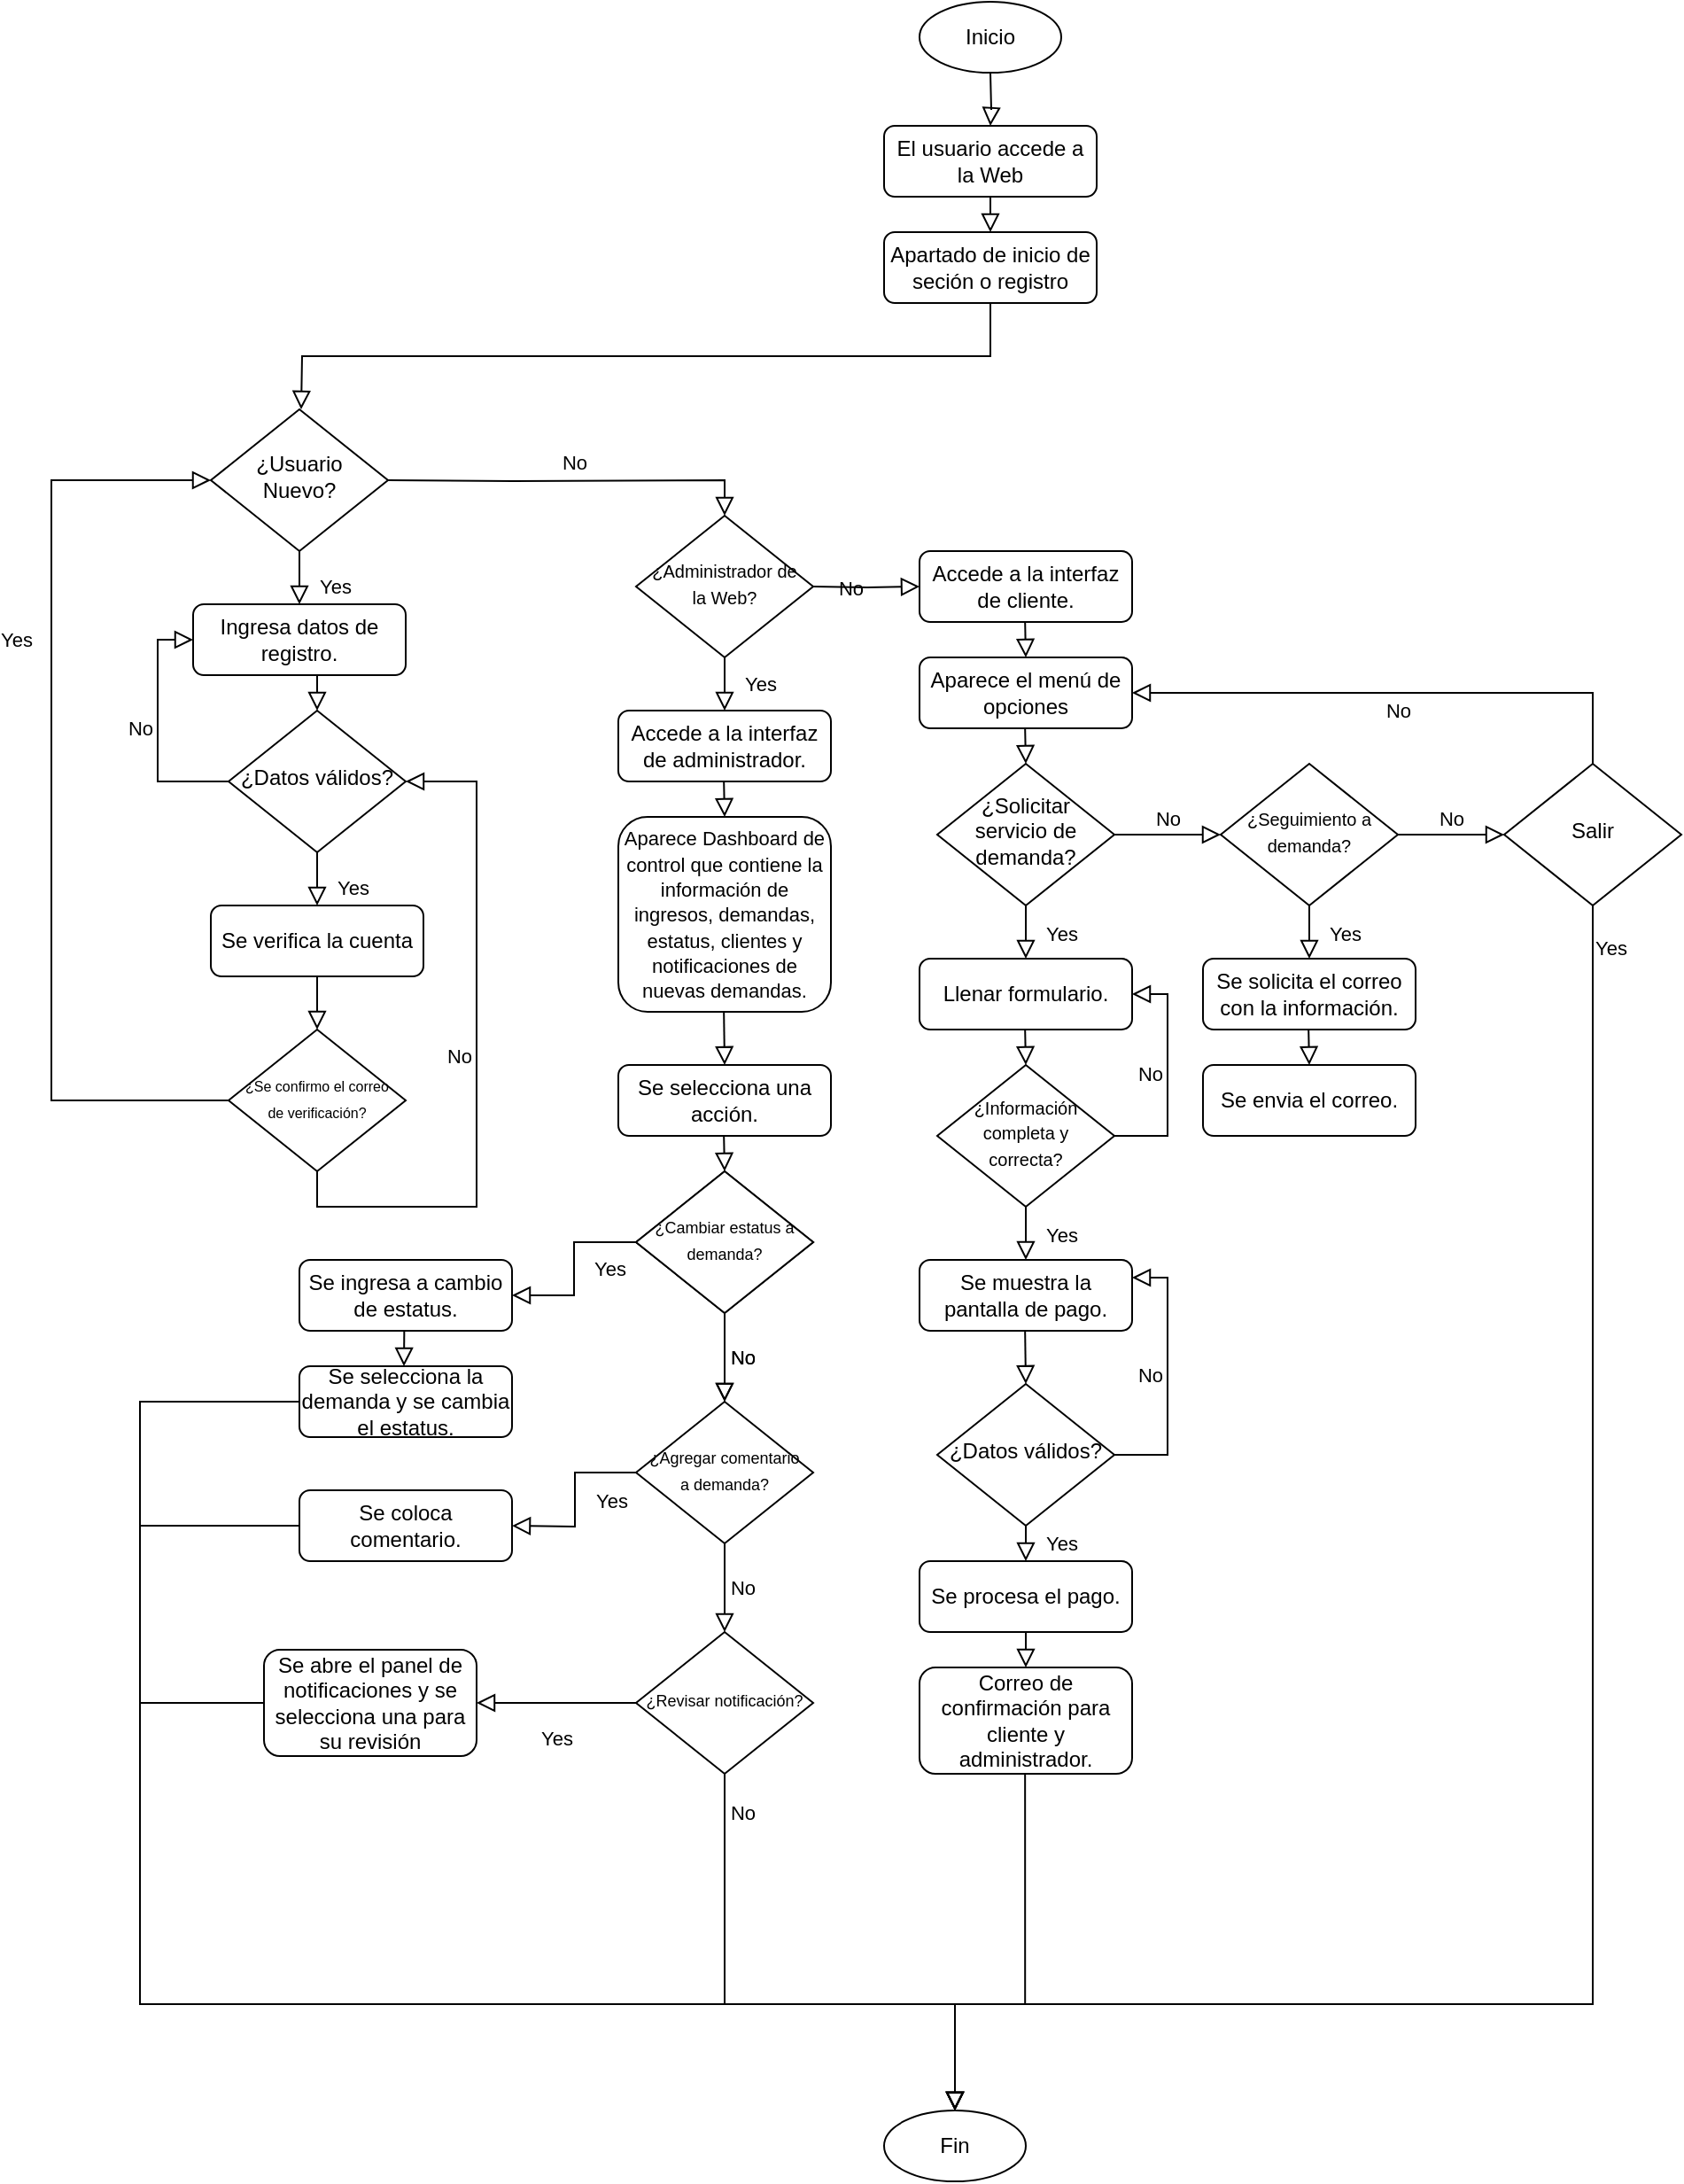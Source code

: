 <mxfile version="20.4.1" type="device"><diagram id="C5RBs43oDa-KdzZeNtuy" name="Page-1"><mxGraphModel dx="929" dy="396" grid="1" gridSize="10" guides="1" tooltips="1" connect="1" arrows="1" fold="1" page="1" pageScale="1" pageWidth="1600" pageHeight="900" math="0" shadow="0"><root><mxCell id="WIyWlLk6GJQsqaUBKTNV-0"/><mxCell id="WIyWlLk6GJQsqaUBKTNV-1" parent="WIyWlLk6GJQsqaUBKTNV-0"/><mxCell id="WIyWlLk6GJQsqaUBKTNV-7" value="El usuario accede a la Web" style="rounded=1;whiteSpace=wrap;html=1;fontSize=12;glass=0;strokeWidth=1;shadow=0;" parent="WIyWlLk6GJQsqaUBKTNV-1" vertex="1"><mxGeometry x="550" y="110" width="120" height="40" as="geometry"/></mxCell><mxCell id="3SxrYMAEGYVp0fRODD_P-0" value="Apartado de inicio de seción o registro" style="rounded=1;whiteSpace=wrap;html=1;fontSize=12;glass=0;strokeWidth=1;shadow=0;" parent="WIyWlLk6GJQsqaUBKTNV-1" vertex="1"><mxGeometry x="550" y="170" width="120" height="40" as="geometry"/></mxCell><mxCell id="3SxrYMAEGYVp0fRODD_P-1" value="¿Usuario Nuevo?" style="rhombus;whiteSpace=wrap;html=1;shadow=0;fontFamily=Helvetica;fontSize=12;align=center;strokeWidth=1;spacing=6;spacingTop=-4;" parent="WIyWlLk6GJQsqaUBKTNV-1" vertex="1"><mxGeometry x="170" y="270" width="100" height="80" as="geometry"/></mxCell><mxCell id="3SxrYMAEGYVp0fRODD_P-2" value="No" style="edgeStyle=orthogonalEdgeStyle;rounded=0;html=1;jettySize=auto;orthogonalLoop=1;fontSize=11;endArrow=block;endFill=0;endSize=8;strokeWidth=1;shadow=0;labelBackgroundColor=none;entryX=0.5;entryY=0;entryDx=0;entryDy=0;" parent="WIyWlLk6GJQsqaUBKTNV-1" target="3SxrYMAEGYVp0fRODD_P-12" edge="1"><mxGeometry y="10" relative="1" as="geometry"><mxPoint as="offset"/><mxPoint x="270" y="310" as="sourcePoint"/><mxPoint x="390" y="330" as="targetPoint"/></mxGeometry></mxCell><mxCell id="3SxrYMAEGYVp0fRODD_P-6" value="&lt;font style=&quot;font-size: 11px;&quot;&gt;Aparece Dashboard de control que contiene la información de ingresos, demandas, estatus, clientes y notificaciones de nuevas demandas.&lt;/font&gt;" style="rounded=1;whiteSpace=wrap;html=1;fontSize=12;glass=0;strokeWidth=1;shadow=0;" parent="WIyWlLk6GJQsqaUBKTNV-1" vertex="1"><mxGeometry x="400" y="500" width="120" height="110" as="geometry"/></mxCell><mxCell id="3SxrYMAEGYVp0fRODD_P-7" value="Se verifica la cuenta" style="rounded=1;whiteSpace=wrap;html=1;fontSize=12;glass=0;strokeWidth=1;shadow=0;" parent="WIyWlLk6GJQsqaUBKTNV-1" vertex="1"><mxGeometry x="170" y="550" width="120" height="40" as="geometry"/></mxCell><mxCell id="3SxrYMAEGYVp0fRODD_P-8" value="Accede a la interfaz de cliente." style="rounded=1;whiteSpace=wrap;html=1;fontSize=12;glass=0;strokeWidth=1;shadow=0;" parent="WIyWlLk6GJQsqaUBKTNV-1" vertex="1"><mxGeometry x="570" y="350" width="120" height="40" as="geometry"/></mxCell><mxCell id="3SxrYMAEGYVp0fRODD_P-9" value="Accede a la interfaz de administrador." style="rounded=1;whiteSpace=wrap;html=1;fontSize=12;glass=0;strokeWidth=1;shadow=0;" parent="WIyWlLk6GJQsqaUBKTNV-1" vertex="1"><mxGeometry x="400" y="440" width="120" height="40" as="geometry"/></mxCell><mxCell id="3SxrYMAEGYVp0fRODD_P-10" value="Ingresa datos de registro." style="rounded=1;whiteSpace=wrap;html=1;fontSize=12;glass=0;strokeWidth=1;shadow=0;" parent="WIyWlLk6GJQsqaUBKTNV-1" vertex="1"><mxGeometry x="160" y="380" width="120" height="40" as="geometry"/></mxCell><mxCell id="3SxrYMAEGYVp0fRODD_P-12" value="&lt;font style=&quot;font-size: 10px;&quot;&gt;¿Administrador de la Web?&lt;/font&gt;" style="rhombus;whiteSpace=wrap;html=1;shadow=0;fontFamily=Helvetica;fontSize=12;align=center;strokeWidth=1;spacing=6;spacingTop=-4;" parent="WIyWlLk6GJQsqaUBKTNV-1" vertex="1"><mxGeometry x="410" y="330" width="100" height="80" as="geometry"/></mxCell><mxCell id="3SxrYMAEGYVp0fRODD_P-13" value="No" style="edgeStyle=orthogonalEdgeStyle;rounded=0;html=1;jettySize=auto;orthogonalLoop=1;fontSize=11;endArrow=block;endFill=0;endSize=8;strokeWidth=1;shadow=0;labelBackgroundColor=none;entryX=0;entryY=0.5;entryDx=0;entryDy=0;" parent="WIyWlLk6GJQsqaUBKTNV-1" target="3SxrYMAEGYVp0fRODD_P-8" edge="1"><mxGeometry y="10" relative="1" as="geometry"><mxPoint as="offset"/><mxPoint x="510" y="370" as="sourcePoint"/><mxPoint x="630" y="390" as="targetPoint"/></mxGeometry></mxCell><mxCell id="3SxrYMAEGYVp0fRODD_P-14" value="Yes" style="rounded=0;html=1;jettySize=auto;orthogonalLoop=1;fontSize=11;endArrow=block;endFill=0;endSize=8;strokeWidth=1;shadow=0;labelBackgroundColor=none;edgeStyle=orthogonalEdgeStyle;entryX=0.5;entryY=0;entryDx=0;entryDy=0;" parent="WIyWlLk6GJQsqaUBKTNV-1" target="3SxrYMAEGYVp0fRODD_P-9" edge="1"><mxGeometry y="20" relative="1" as="geometry"><mxPoint as="offset"/><mxPoint x="460" y="410" as="sourcePoint"/><mxPoint x="460" y="510" as="targetPoint"/><Array as="points"/></mxGeometry></mxCell><mxCell id="3SxrYMAEGYVp0fRODD_P-15" value="" style="rounded=0;html=1;jettySize=auto;orthogonalLoop=1;fontSize=11;endArrow=block;endFill=0;endSize=8;strokeWidth=1;shadow=0;labelBackgroundColor=none;edgeStyle=orthogonalEdgeStyle;entryX=0.5;entryY=0;entryDx=0;entryDy=0;exitX=0.5;exitY=1;exitDx=0;exitDy=0;" parent="WIyWlLk6GJQsqaUBKTNV-1" source="WIyWlLk6GJQsqaUBKTNV-7" target="3SxrYMAEGYVp0fRODD_P-0" edge="1"><mxGeometry relative="1" as="geometry"><mxPoint x="620" y="80" as="sourcePoint"/><mxPoint x="620" y="120" as="targetPoint"/></mxGeometry></mxCell><mxCell id="3SxrYMAEGYVp0fRODD_P-16" value="" style="rounded=0;html=1;jettySize=auto;orthogonalLoop=1;fontSize=11;endArrow=block;endFill=0;endSize=8;strokeWidth=1;shadow=0;labelBackgroundColor=none;edgeStyle=orthogonalEdgeStyle;exitX=0.5;exitY=1;exitDx=0;exitDy=0;" parent="WIyWlLk6GJQsqaUBKTNV-1" target="WIyWlLk6GJQsqaUBKTNV-7" edge="1"><mxGeometry relative="1" as="geometry"><mxPoint x="610" y="80" as="sourcePoint"/><mxPoint x="880" y="90" as="targetPoint"/></mxGeometry></mxCell><mxCell id="3SxrYMAEGYVp0fRODD_P-17" value="" style="rounded=0;html=1;jettySize=auto;orthogonalLoop=1;fontSize=11;endArrow=block;endFill=0;endSize=8;strokeWidth=1;shadow=0;labelBackgroundColor=none;edgeStyle=orthogonalEdgeStyle;exitX=0.5;exitY=1;exitDx=0;exitDy=0;entryX=0.5;entryY=0;entryDx=0;entryDy=0;" parent="WIyWlLk6GJQsqaUBKTNV-1" source="3SxrYMAEGYVp0fRODD_P-7" target="3SxrYMAEGYVp0fRODD_P-28" edge="1"><mxGeometry relative="1" as="geometry"><mxPoint x="350" y="590" as="sourcePoint"/><mxPoint x="350" y="630" as="targetPoint"/></mxGeometry></mxCell><mxCell id="3SxrYMAEGYVp0fRODD_P-18" value="" style="rounded=0;html=1;jettySize=auto;orthogonalLoop=1;fontSize=11;endArrow=block;endFill=0;endSize=8;strokeWidth=1;shadow=0;labelBackgroundColor=none;edgeStyle=orthogonalEdgeStyle;exitX=0.5;exitY=1;exitDx=0;exitDy=0;" parent="WIyWlLk6GJQsqaUBKTNV-1" edge="1" source="3SxrYMAEGYVp0fRODD_P-0"><mxGeometry relative="1" as="geometry"><mxPoint x="221" y="250" as="sourcePoint"/><mxPoint x="221" y="270" as="targetPoint"/></mxGeometry></mxCell><object label="Yes" id="3SxrYMAEGYVp0fRODD_P-19"><mxCell style="rounded=0;html=1;jettySize=auto;orthogonalLoop=1;fontSize=11;endArrow=block;endFill=0;endSize=8;strokeWidth=1;shadow=0;labelBackgroundColor=none;edgeStyle=orthogonalEdgeStyle;exitX=0.5;exitY=1;exitDx=0;exitDy=0;entryX=0.5;entryY=0;entryDx=0;entryDy=0;" parent="WIyWlLk6GJQsqaUBKTNV-1" source="3SxrYMAEGYVp0fRODD_P-1" target="3SxrYMAEGYVp0fRODD_P-10" edge="1"><mxGeometry x="0.333" y="20" relative="1" as="geometry"><mxPoint as="offset"/><mxPoint x="380" y="420" as="sourcePoint"/><mxPoint x="220" y="470" as="targetPoint"/><Array as="points"/></mxGeometry></mxCell></object><mxCell id="3SxrYMAEGYVp0fRODD_P-21" value="¿Datos válidos?" style="rhombus;whiteSpace=wrap;html=1;shadow=0;fontFamily=Helvetica;fontSize=12;align=center;strokeWidth=1;spacing=6;spacingTop=-4;" parent="WIyWlLk6GJQsqaUBKTNV-1" vertex="1"><mxGeometry x="180" y="440" width="100" height="80" as="geometry"/></mxCell><mxCell id="3SxrYMAEGYVp0fRODD_P-22" value="No" style="edgeStyle=orthogonalEdgeStyle;rounded=0;html=1;jettySize=auto;orthogonalLoop=1;fontSize=11;endArrow=block;endFill=0;endSize=8;strokeWidth=1;shadow=0;labelBackgroundColor=none;entryX=0;entryY=0.5;entryDx=0;entryDy=0;exitX=0;exitY=0.5;exitDx=0;exitDy=0;" parent="WIyWlLk6GJQsqaUBKTNV-1" source="3SxrYMAEGYVp0fRODD_P-21" target="3SxrYMAEGYVp0fRODD_P-10" edge="1"><mxGeometry y="10" relative="1" as="geometry"><mxPoint as="offset"/><mxPoint x="280" y="480" as="sourcePoint"/><mxPoint x="380" y="500" as="targetPoint"/></mxGeometry></mxCell><object label="Yes" id="3SxrYMAEGYVp0fRODD_P-23"><mxCell style="rounded=0;html=1;jettySize=auto;orthogonalLoop=1;fontSize=11;endArrow=block;endFill=0;endSize=8;strokeWidth=1;shadow=0;labelBackgroundColor=none;edgeStyle=orthogonalEdgeStyle;exitX=0.5;exitY=1;exitDx=0;exitDy=0;entryX=0.5;entryY=0;entryDx=0;entryDy=0;" parent="WIyWlLk6GJQsqaUBKTNV-1" source="3SxrYMAEGYVp0fRODD_P-21" edge="1"><mxGeometry x="0.333" y="20" relative="1" as="geometry"><mxPoint as="offset"/><mxPoint x="390" y="590" as="sourcePoint"/><mxPoint x="230" y="550" as="targetPoint"/><Array as="points"/></mxGeometry></mxCell></object><mxCell id="3SxrYMAEGYVp0fRODD_P-28" value="&lt;font style=&quot;font-size: 8px;&quot;&gt;¿Se confirmo el correo de verificación?&lt;/font&gt;" style="rhombus;whiteSpace=wrap;html=1;shadow=0;fontFamily=Helvetica;fontSize=12;align=center;strokeWidth=1;spacing=6;spacingTop=-4;" parent="WIyWlLk6GJQsqaUBKTNV-1" vertex="1"><mxGeometry x="180" y="620" width="100" height="80" as="geometry"/></mxCell><mxCell id="3SxrYMAEGYVp0fRODD_P-29" value="No" style="edgeStyle=orthogonalEdgeStyle;rounded=0;html=1;jettySize=auto;orthogonalLoop=1;fontSize=11;endArrow=block;endFill=0;endSize=8;strokeWidth=1;shadow=0;labelBackgroundColor=none;exitX=0.5;exitY=1;exitDx=0;exitDy=0;entryX=1;entryY=0.5;entryDx=0;entryDy=0;" parent="WIyWlLk6GJQsqaUBKTNV-1" source="3SxrYMAEGYVp0fRODD_P-28" target="3SxrYMAEGYVp0fRODD_P-21" edge="1"><mxGeometry y="10" relative="1" as="geometry"><mxPoint as="offset"/><mxPoint x="300" y="780" as="sourcePoint"/><mxPoint x="350" y="570" as="targetPoint"/><Array as="points"><mxPoint x="230" y="720"/><mxPoint x="320" y="720"/><mxPoint x="320" y="480"/></Array></mxGeometry></mxCell><object label="Yes" id="3SxrYMAEGYVp0fRODD_P-30"><mxCell style="rounded=0;html=1;jettySize=auto;orthogonalLoop=1;fontSize=11;endArrow=block;endFill=0;endSize=8;strokeWidth=1;shadow=0;labelBackgroundColor=none;edgeStyle=orthogonalEdgeStyle;entryX=0;entryY=0.5;entryDx=0;entryDy=0;exitX=0;exitY=0.5;exitDx=0;exitDy=0;" parent="WIyWlLk6GJQsqaUBKTNV-1" source="3SxrYMAEGYVp0fRODD_P-28" target="3SxrYMAEGYVp0fRODD_P-1" edge="1"><mxGeometry x="0.333" y="20" relative="1" as="geometry"><mxPoint as="offset"/><mxPoint x="170" y="710" as="sourcePoint"/><mxPoint x="230" y="730" as="targetPoint"/><Array as="points"><mxPoint x="80" y="660"/><mxPoint x="80" y="310"/></Array></mxGeometry></mxCell></object><mxCell id="3SxrYMAEGYVp0fRODD_P-31" value="" style="rounded=0;html=1;jettySize=auto;orthogonalLoop=1;fontSize=11;endArrow=block;endFill=0;endSize=8;strokeWidth=1;shadow=0;labelBackgroundColor=none;edgeStyle=orthogonalEdgeStyle;entryX=0.5;entryY=0;entryDx=0;entryDy=0;" parent="WIyWlLk6GJQsqaUBKTNV-1" target="3SxrYMAEGYVp0fRODD_P-74" edge="1"><mxGeometry relative="1" as="geometry"><mxPoint x="629.58" y="620" as="sourcePoint"/><mxPoint x="629.58" y="660" as="targetPoint"/></mxGeometry></mxCell><mxCell id="3SxrYMAEGYVp0fRODD_P-32" value="" style="rounded=0;html=1;jettySize=auto;orthogonalLoop=1;fontSize=11;endArrow=block;endFill=0;endSize=8;strokeWidth=1;shadow=0;labelBackgroundColor=none;edgeStyle=orthogonalEdgeStyle;" parent="WIyWlLk6GJQsqaUBKTNV-1" edge="1"><mxGeometry relative="1" as="geometry"><mxPoint x="789.58" y="620" as="sourcePoint"/><mxPoint x="790" y="640" as="targetPoint"/></mxGeometry></mxCell><mxCell id="3SxrYMAEGYVp0fRODD_P-35" value="" style="rounded=0;html=1;jettySize=auto;orthogonalLoop=1;fontSize=11;endArrow=block;endFill=0;endSize=8;strokeWidth=1;shadow=0;labelBackgroundColor=none;edgeStyle=orthogonalEdgeStyle;" parent="WIyWlLk6GJQsqaUBKTNV-1" edge="1"><mxGeometry relative="1" as="geometry"><mxPoint x="629.58" y="450" as="sourcePoint"/><mxPoint x="630" y="470" as="targetPoint"/></mxGeometry></mxCell><mxCell id="3SxrYMAEGYVp0fRODD_P-36" value="" style="rounded=0;html=1;jettySize=auto;orthogonalLoop=1;fontSize=11;endArrow=block;endFill=0;endSize=8;strokeWidth=1;shadow=0;labelBackgroundColor=none;edgeStyle=orthogonalEdgeStyle;entryX=0.5;entryY=0;entryDx=0;entryDy=0;" parent="WIyWlLk6GJQsqaUBKTNV-1" target="3SxrYMAEGYVp0fRODD_P-51" edge="1"><mxGeometry relative="1" as="geometry"><mxPoint x="629.58" y="390" as="sourcePoint"/><mxPoint x="629.58" y="430" as="targetPoint"/></mxGeometry></mxCell><mxCell id="3SxrYMAEGYVp0fRODD_P-37" value="" style="rounded=0;html=1;jettySize=auto;orthogonalLoop=1;fontSize=11;endArrow=block;endFill=0;endSize=8;strokeWidth=1;shadow=0;labelBackgroundColor=none;edgeStyle=orthogonalEdgeStyle;" parent="WIyWlLk6GJQsqaUBKTNV-1" edge="1"><mxGeometry relative="1" as="geometry"><mxPoint x="459.58" y="480" as="sourcePoint"/><mxPoint x="460" y="500" as="targetPoint"/></mxGeometry></mxCell><mxCell id="3SxrYMAEGYVp0fRODD_P-43" value="Se selecciona una acción." style="rounded=1;whiteSpace=wrap;html=1;fontSize=12;glass=0;strokeWidth=1;shadow=0;" parent="WIyWlLk6GJQsqaUBKTNV-1" vertex="1"><mxGeometry x="400" y="640" width="120" height="40" as="geometry"/></mxCell><mxCell id="3SxrYMAEGYVp0fRODD_P-45" value="Se envia el correo." style="rounded=1;whiteSpace=wrap;html=1;fontSize=12;glass=0;strokeWidth=1;shadow=0;" parent="WIyWlLk6GJQsqaUBKTNV-1" vertex="1"><mxGeometry x="730" y="640" width="120" height="40" as="geometry"/></mxCell><mxCell id="3SxrYMAEGYVp0fRODD_P-46" value="Se solicita el correo con la información." style="rounded=1;whiteSpace=wrap;html=1;fontSize=12;glass=0;strokeWidth=1;shadow=0;" parent="WIyWlLk6GJQsqaUBKTNV-1" vertex="1"><mxGeometry x="730" y="580" width="120" height="40" as="geometry"/></mxCell><mxCell id="3SxrYMAEGYVp0fRODD_P-47" value="Correo de confirmación para cliente y administrador." style="rounded=1;whiteSpace=wrap;html=1;fontSize=12;glass=0;strokeWidth=1;shadow=0;" parent="WIyWlLk6GJQsqaUBKTNV-1" vertex="1"><mxGeometry x="570" y="980" width="120" height="60" as="geometry"/></mxCell><mxCell id="3SxrYMAEGYVp0fRODD_P-48" value="Se procesa el pago." style="rounded=1;whiteSpace=wrap;html=1;fontSize=12;glass=0;strokeWidth=1;shadow=0;" parent="WIyWlLk6GJQsqaUBKTNV-1" vertex="1"><mxGeometry x="570" y="920" width="120" height="40" as="geometry"/></mxCell><mxCell id="3SxrYMAEGYVp0fRODD_P-49" value="Se muestra la pantalla de pago." style="rounded=1;whiteSpace=wrap;html=1;fontSize=12;glass=0;strokeWidth=1;shadow=0;" parent="WIyWlLk6GJQsqaUBKTNV-1" vertex="1"><mxGeometry x="570" y="750" width="120" height="40" as="geometry"/></mxCell><mxCell id="3SxrYMAEGYVp0fRODD_P-50" value="Llenar formulario." style="rounded=1;whiteSpace=wrap;html=1;fontSize=12;glass=0;strokeWidth=1;shadow=0;" parent="WIyWlLk6GJQsqaUBKTNV-1" vertex="1"><mxGeometry x="570" y="580" width="120" height="40" as="geometry"/></mxCell><mxCell id="3SxrYMAEGYVp0fRODD_P-51" value="Aparece el menú de opciones" style="rounded=1;whiteSpace=wrap;html=1;fontSize=12;glass=0;strokeWidth=1;shadow=0;" parent="WIyWlLk6GJQsqaUBKTNV-1" vertex="1"><mxGeometry x="570" y="410" width="120" height="40" as="geometry"/></mxCell><mxCell id="3SxrYMAEGYVp0fRODD_P-53" value="Yes" style="rounded=0;html=1;jettySize=auto;orthogonalLoop=1;fontSize=11;endArrow=block;endFill=0;endSize=8;strokeWidth=1;shadow=0;labelBackgroundColor=none;edgeStyle=orthogonalEdgeStyle;" parent="WIyWlLk6GJQsqaUBKTNV-1" source="3SxrYMAEGYVp0fRODD_P-55" edge="1"><mxGeometry y="20" relative="1" as="geometry"><mxPoint as="offset"/><mxPoint x="630" y="580" as="targetPoint"/></mxGeometry></mxCell><mxCell id="3SxrYMAEGYVp0fRODD_P-54" value="No" style="edgeStyle=orthogonalEdgeStyle;rounded=0;html=1;jettySize=auto;orthogonalLoop=1;fontSize=11;endArrow=block;endFill=0;endSize=8;strokeWidth=1;shadow=0;labelBackgroundColor=none;" parent="WIyWlLk6GJQsqaUBKTNV-1" source="3SxrYMAEGYVp0fRODD_P-55" edge="1"><mxGeometry y="10" relative="1" as="geometry"><mxPoint as="offset"/><mxPoint x="740" y="510" as="targetPoint"/></mxGeometry></mxCell><mxCell id="3SxrYMAEGYVp0fRODD_P-55" value="¿Solicitar servicio de demanda?" style="rhombus;whiteSpace=wrap;html=1;shadow=0;fontFamily=Helvetica;fontSize=12;align=center;strokeWidth=1;spacing=6;spacingTop=-4;" parent="WIyWlLk6GJQsqaUBKTNV-1" vertex="1"><mxGeometry x="580" y="470" width="100" height="80" as="geometry"/></mxCell><mxCell id="3SxrYMAEGYVp0fRODD_P-64" value="Yes" style="rounded=0;html=1;jettySize=auto;orthogonalLoop=1;fontSize=11;endArrow=block;endFill=0;endSize=8;strokeWidth=1;shadow=0;labelBackgroundColor=none;edgeStyle=orthogonalEdgeStyle;" parent="WIyWlLk6GJQsqaUBKTNV-1" source="3SxrYMAEGYVp0fRODD_P-66" edge="1"><mxGeometry y="20" relative="1" as="geometry"><mxPoint as="offset"/><mxPoint x="790" y="580" as="targetPoint"/></mxGeometry></mxCell><mxCell id="3SxrYMAEGYVp0fRODD_P-65" value="No" style="edgeStyle=orthogonalEdgeStyle;rounded=0;html=1;jettySize=auto;orthogonalLoop=1;fontSize=11;endArrow=block;endFill=0;endSize=8;strokeWidth=1;shadow=0;labelBackgroundColor=none;" parent="WIyWlLk6GJQsqaUBKTNV-1" source="3SxrYMAEGYVp0fRODD_P-66" edge="1"><mxGeometry y="10" relative="1" as="geometry"><mxPoint as="offset"/><mxPoint x="900" y="510" as="targetPoint"/></mxGeometry></mxCell><mxCell id="3SxrYMAEGYVp0fRODD_P-66" value="&lt;font style=&quot;font-size: 10px;&quot;&gt;¿Seguimiento a demanda?&lt;/font&gt;" style="rhombus;whiteSpace=wrap;html=1;shadow=0;fontFamily=Helvetica;fontSize=12;align=center;strokeWidth=1;spacing=6;spacingTop=-4;" parent="WIyWlLk6GJQsqaUBKTNV-1" vertex="1"><mxGeometry x="740" y="470" width="100" height="80" as="geometry"/></mxCell><mxCell id="3SxrYMAEGYVp0fRODD_P-67" value="Yes" style="rounded=0;html=1;jettySize=auto;orthogonalLoop=1;fontSize=11;endArrow=block;endFill=0;endSize=8;strokeWidth=1;shadow=0;labelBackgroundColor=none;edgeStyle=orthogonalEdgeStyle;entryX=0.5;entryY=0;entryDx=0;entryDy=0;" parent="WIyWlLk6GJQsqaUBKTNV-1" source="3SxrYMAEGYVp0fRODD_P-69" edge="1" target="ni-9E2qe9ho8VP03Li-d-3"><mxGeometry x="-0.952" y="10" relative="1" as="geometry"><mxPoint y="-1" as="offset"/><mxPoint x="630" y="1470" as="targetPoint"/><Array as="points"><mxPoint x="950" y="1170"/><mxPoint x="590" y="1170"/></Array></mxGeometry></mxCell><mxCell id="3SxrYMAEGYVp0fRODD_P-68" value="No" style="edgeStyle=orthogonalEdgeStyle;rounded=0;html=1;jettySize=auto;orthogonalLoop=1;fontSize=11;endArrow=block;endFill=0;endSize=8;strokeWidth=1;shadow=0;labelBackgroundColor=none;exitX=0.5;exitY=0;exitDx=0;exitDy=0;entryX=1;entryY=0.5;entryDx=0;entryDy=0;" parent="WIyWlLk6GJQsqaUBKTNV-1" source="3SxrYMAEGYVp0fRODD_P-69" target="3SxrYMAEGYVp0fRODD_P-51" edge="1"><mxGeometry y="10" relative="1" as="geometry"><mxPoint as="offset"/><mxPoint x="950" y="420" as="targetPoint"/></mxGeometry></mxCell><mxCell id="3SxrYMAEGYVp0fRODD_P-69" value="Salir" style="rhombus;whiteSpace=wrap;html=1;shadow=0;fontFamily=Helvetica;fontSize=12;align=center;strokeWidth=1;spacing=6;spacingTop=-4;" parent="WIyWlLk6GJQsqaUBKTNV-1" vertex="1"><mxGeometry x="900" y="470" width="100" height="80" as="geometry"/></mxCell><mxCell id="3SxrYMAEGYVp0fRODD_P-72" value="Yes" style="rounded=0;html=1;jettySize=auto;orthogonalLoop=1;fontSize=11;endArrow=block;endFill=0;endSize=8;strokeWidth=1;shadow=0;labelBackgroundColor=none;edgeStyle=orthogonalEdgeStyle;" parent="WIyWlLk6GJQsqaUBKTNV-1" source="3SxrYMAEGYVp0fRODD_P-74" edge="1"><mxGeometry y="20" relative="1" as="geometry"><mxPoint as="offset"/><mxPoint x="630" y="750" as="targetPoint"/></mxGeometry></mxCell><mxCell id="3SxrYMAEGYVp0fRODD_P-73" value="No" style="edgeStyle=orthogonalEdgeStyle;rounded=0;html=1;jettySize=auto;orthogonalLoop=1;fontSize=11;endArrow=block;endFill=0;endSize=8;strokeWidth=1;shadow=0;labelBackgroundColor=none;entryX=1;entryY=0.5;entryDx=0;entryDy=0;exitX=1;exitY=0.5;exitDx=0;exitDy=0;" parent="WIyWlLk6GJQsqaUBKTNV-1" source="3SxrYMAEGYVp0fRODD_P-74" target="3SxrYMAEGYVp0fRODD_P-50" edge="1"><mxGeometry y="10" relative="1" as="geometry"><mxPoint as="offset"/><mxPoint x="740" y="680" as="targetPoint"/><Array as="points"><mxPoint x="710" y="680"/><mxPoint x="710" y="600"/></Array></mxGeometry></mxCell><mxCell id="3SxrYMAEGYVp0fRODD_P-74" value="&lt;font style=&quot;font-size: 10px;&quot;&gt;¿Información completa y correcta?&lt;/font&gt;" style="rhombus;whiteSpace=wrap;html=1;shadow=0;fontFamily=Helvetica;fontSize=12;align=center;strokeWidth=1;spacing=6;spacingTop=-4;" parent="WIyWlLk6GJQsqaUBKTNV-1" vertex="1"><mxGeometry x="580" y="640" width="100" height="80" as="geometry"/></mxCell><mxCell id="3SxrYMAEGYVp0fRODD_P-76" value="" style="rounded=0;html=1;jettySize=auto;orthogonalLoop=1;fontSize=11;endArrow=block;endFill=0;endSize=8;strokeWidth=1;shadow=0;labelBackgroundColor=none;edgeStyle=orthogonalEdgeStyle;exitX=0;exitY=0.5;exitDx=0;exitDy=0;entryX=0.5;entryY=0;entryDx=0;entryDy=0;" parent="WIyWlLk6GJQsqaUBKTNV-1" edge="1" target="ni-9E2qe9ho8VP03Li-d-3" source="3SxrYMAEGYVp0fRODD_P-105"><mxGeometry relative="1" as="geometry"><mxPoint x="200" y="1070" as="sourcePoint"/><mxPoint x="630" y="1476.914" as="targetPoint"/><Array as="points"><mxPoint x="130" y="1000"/><mxPoint x="130" y="1170"/><mxPoint x="590" y="1170"/></Array></mxGeometry></mxCell><mxCell id="3SxrYMAEGYVp0fRODD_P-77" value="" style="rounded=0;html=1;jettySize=auto;orthogonalLoop=1;fontSize=11;endArrow=block;endFill=0;endSize=8;strokeWidth=1;shadow=0;labelBackgroundColor=none;edgeStyle=orthogonalEdgeStyle;" parent="WIyWlLk6GJQsqaUBKTNV-1" edge="1"><mxGeometry relative="1" as="geometry"><mxPoint x="279.17" y="790" as="sourcePoint"/><mxPoint x="279" y="810" as="targetPoint"/></mxGeometry></mxCell><mxCell id="3SxrYMAEGYVp0fRODD_P-78" value="" style="rounded=0;html=1;jettySize=auto;orthogonalLoop=1;fontSize=11;endArrow=block;endFill=0;endSize=8;strokeWidth=1;shadow=0;labelBackgroundColor=none;edgeStyle=orthogonalEdgeStyle;entryX=0.5;entryY=0;entryDx=0;entryDy=0;" parent="WIyWlLk6GJQsqaUBKTNV-1" target="3SxrYMAEGYVp0fRODD_P-100" edge="1"><mxGeometry relative="1" as="geometry"><mxPoint x="459.58" y="680" as="sourcePoint"/><mxPoint x="459.58" y="720" as="targetPoint"/></mxGeometry></mxCell><mxCell id="3SxrYMAEGYVp0fRODD_P-79" value="" style="rounded=0;html=1;jettySize=auto;orthogonalLoop=1;fontSize=11;endArrow=block;endFill=0;endSize=8;strokeWidth=1;shadow=0;labelBackgroundColor=none;edgeStyle=orthogonalEdgeStyle;" parent="WIyWlLk6GJQsqaUBKTNV-1" edge="1"><mxGeometry relative="1" as="geometry"><mxPoint x="459.58" y="610" as="sourcePoint"/><mxPoint x="460" y="640" as="targetPoint"/></mxGeometry></mxCell><mxCell id="3SxrYMAEGYVp0fRODD_P-80" value="" style="rounded=0;html=1;jettySize=auto;orthogonalLoop=1;fontSize=11;endArrow=block;endFill=0;endSize=8;strokeWidth=1;shadow=0;labelBackgroundColor=none;edgeStyle=orthogonalEdgeStyle;entryX=0.5;entryY=0;entryDx=0;entryDy=0;" parent="WIyWlLk6GJQsqaUBKTNV-1" target="3SxrYMAEGYVp0fRODD_P-82" edge="1"><mxGeometry relative="1" as="geometry"><mxPoint x="629.58" y="790" as="sourcePoint"/><mxPoint x="630" y="800" as="targetPoint"/></mxGeometry></mxCell><mxCell id="3SxrYMAEGYVp0fRODD_P-82" value="¿Datos válidos?" style="rhombus;whiteSpace=wrap;html=1;shadow=0;fontFamily=Helvetica;fontSize=12;align=center;strokeWidth=1;spacing=6;spacingTop=-4;" parent="WIyWlLk6GJQsqaUBKTNV-1" vertex="1"><mxGeometry x="580" y="820" width="100" height="80" as="geometry"/></mxCell><mxCell id="3SxrYMAEGYVp0fRODD_P-84" value="No" style="edgeStyle=orthogonalEdgeStyle;rounded=0;html=1;jettySize=auto;orthogonalLoop=1;fontSize=11;endArrow=block;endFill=0;endSize=8;strokeWidth=1;shadow=0;labelBackgroundColor=none;entryX=1;entryY=0.5;entryDx=0;entryDy=0;exitX=1;exitY=0.5;exitDx=0;exitDy=0;" parent="WIyWlLk6GJQsqaUBKTNV-1" source="3SxrYMAEGYVp0fRODD_P-82" edge="1"><mxGeometry y="10" relative="1" as="geometry"><mxPoint as="offset"/><mxPoint x="690" y="760" as="targetPoint"/><mxPoint x="680" y="840" as="sourcePoint"/><Array as="points"><mxPoint x="710" y="860"/><mxPoint x="710" y="760"/></Array></mxGeometry></mxCell><mxCell id="3SxrYMAEGYVp0fRODD_P-85" value="" style="rounded=0;html=1;jettySize=auto;orthogonalLoop=1;fontSize=11;endArrow=block;endFill=0;endSize=8;strokeWidth=1;shadow=0;labelBackgroundColor=none;edgeStyle=orthogonalEdgeStyle;entryX=0.5;entryY=0;entryDx=0;entryDy=0;" parent="WIyWlLk6GJQsqaUBKTNV-1" edge="1" target="ni-9E2qe9ho8VP03Li-d-3"><mxGeometry relative="1" as="geometry"><mxPoint x="629.58" y="1040" as="sourcePoint"/><mxPoint x="630" y="1470" as="targetPoint"/><Array as="points"><mxPoint x="630" y="1170"/><mxPoint x="590" y="1170"/></Array></mxGeometry></mxCell><mxCell id="3SxrYMAEGYVp0fRODD_P-86" value="Yes" style="rounded=0;html=1;jettySize=auto;orthogonalLoop=1;fontSize=11;endArrow=block;endFill=0;endSize=8;strokeWidth=1;shadow=0;labelBackgroundColor=none;edgeStyle=orthogonalEdgeStyle;exitX=0.5;exitY=1;exitDx=0;exitDy=0;" parent="WIyWlLk6GJQsqaUBKTNV-1" source="3SxrYMAEGYVp0fRODD_P-82" edge="1"><mxGeometry y="20" relative="1" as="geometry"><mxPoint as="offset"/><mxPoint x="630" y="920" as="targetPoint"/><mxPoint x="630" y="906" as="sourcePoint"/></mxGeometry></mxCell><mxCell id="3SxrYMAEGYVp0fRODD_P-87" value="" style="rounded=0;html=1;jettySize=auto;orthogonalLoop=1;fontSize=11;endArrow=block;endFill=0;endSize=8;strokeWidth=1;shadow=0;labelBackgroundColor=none;edgeStyle=orthogonalEdgeStyle;exitX=0.5;exitY=1;exitDx=0;exitDy=0;" parent="WIyWlLk6GJQsqaUBKTNV-1" source="3SxrYMAEGYVp0fRODD_P-48" edge="1"><mxGeometry relative="1" as="geometry"><mxPoint x="639.58" y="800" as="sourcePoint"/><mxPoint x="630" y="980" as="targetPoint"/></mxGeometry></mxCell><mxCell id="3SxrYMAEGYVp0fRODD_P-98" value="Yes" style="rounded=0;html=1;jettySize=auto;orthogonalLoop=1;fontSize=11;endArrow=block;endFill=0;endSize=8;strokeWidth=1;shadow=0;labelBackgroundColor=none;edgeStyle=orthogonalEdgeStyle;exitX=0;exitY=0.5;exitDx=0;exitDy=0;entryX=1;entryY=0.5;entryDx=0;entryDy=0;" parent="WIyWlLk6GJQsqaUBKTNV-1" source="3SxrYMAEGYVp0fRODD_P-100" target="3SxrYMAEGYVp0fRODD_P-108" edge="1"><mxGeometry y="20" relative="1" as="geometry"><mxPoint as="offset"/><mxPoint x="360" y="750" as="targetPoint"/><mxPoint x="190" y="890" as="sourcePoint"/></mxGeometry></mxCell><mxCell id="3SxrYMAEGYVp0fRODD_P-99" value="No" style="edgeStyle=orthogonalEdgeStyle;rounded=0;html=1;jettySize=auto;orthogonalLoop=1;fontSize=11;endArrow=block;endFill=0;endSize=8;strokeWidth=1;shadow=0;labelBackgroundColor=none;exitX=0.5;exitY=1;exitDx=0;exitDy=0;" parent="WIyWlLk6GJQsqaUBKTNV-1" source="3SxrYMAEGYVp0fRODD_P-100" edge="1"><mxGeometry y="10" relative="1" as="geometry"><mxPoint as="offset"/><mxPoint x="460" y="830" as="targetPoint"/><mxPoint x="220" y="850" as="sourcePoint"/></mxGeometry></mxCell><mxCell id="3SxrYMAEGYVp0fRODD_P-100" value="&lt;font style=&quot;font-size: 9px;&quot;&gt;¿Cambiar estatus a demanda?&lt;/font&gt;" style="rhombus;whiteSpace=wrap;html=1;shadow=0;fontFamily=Helvetica;fontSize=12;align=center;strokeWidth=1;spacing=6;spacingTop=-4;" parent="WIyWlLk6GJQsqaUBKTNV-1" vertex="1"><mxGeometry x="410" y="700" width="100" height="80" as="geometry"/></mxCell><mxCell id="3SxrYMAEGYVp0fRODD_P-105" value="Se abre el panel de notificaciones y se selecciona una para su revisión" style="rounded=1;whiteSpace=wrap;html=1;fontSize=12;glass=0;strokeWidth=1;shadow=0;" parent="WIyWlLk6GJQsqaUBKTNV-1" vertex="1"><mxGeometry x="200" y="970" width="120" height="60" as="geometry"/></mxCell><mxCell id="3SxrYMAEGYVp0fRODD_P-106" value="Se coloca comentario." style="rounded=1;whiteSpace=wrap;html=1;fontSize=12;glass=0;strokeWidth=1;shadow=0;" parent="WIyWlLk6GJQsqaUBKTNV-1" vertex="1"><mxGeometry x="220" y="880" width="120" height="40" as="geometry"/></mxCell><mxCell id="3SxrYMAEGYVp0fRODD_P-107" value="Se selecciona la demanda y se cambia el estatus." style="rounded=1;whiteSpace=wrap;html=1;fontSize=12;glass=0;strokeWidth=1;shadow=0;" parent="WIyWlLk6GJQsqaUBKTNV-1" vertex="1"><mxGeometry x="220" y="810" width="120" height="40" as="geometry"/></mxCell><mxCell id="3SxrYMAEGYVp0fRODD_P-108" value="Se ingresa a cambio de estatus." style="rounded=1;whiteSpace=wrap;html=1;fontSize=12;glass=0;strokeWidth=1;shadow=0;" parent="WIyWlLk6GJQsqaUBKTNV-1" vertex="1"><mxGeometry x="220" y="750" width="120" height="40" as="geometry"/></mxCell><mxCell id="3SxrYMAEGYVp0fRODD_P-109" value="No" style="edgeStyle=orthogonalEdgeStyle;rounded=0;html=1;jettySize=auto;orthogonalLoop=1;fontSize=11;endArrow=block;endFill=0;endSize=8;strokeWidth=1;shadow=0;labelBackgroundColor=none;exitX=0.5;exitY=1;exitDx=0;exitDy=0;" parent="WIyWlLk6GJQsqaUBKTNV-1" source="3SxrYMAEGYVp0fRODD_P-110" edge="1"><mxGeometry y="10" relative="1" as="geometry"><mxPoint as="offset"/><mxPoint x="460" y="830" as="targetPoint"/><mxPoint x="220" y="850" as="sourcePoint"/></mxGeometry></mxCell><mxCell id="3SxrYMAEGYVp0fRODD_P-110" value="&lt;font style=&quot;font-size: 9px;&quot;&gt;¿Cambiar estatus a demanda?&lt;/font&gt;" style="rhombus;whiteSpace=wrap;html=1;shadow=0;fontFamily=Helvetica;fontSize=12;align=center;strokeWidth=1;spacing=6;spacingTop=-4;" parent="WIyWlLk6GJQsqaUBKTNV-1" vertex="1"><mxGeometry x="410" y="700" width="100" height="80" as="geometry"/></mxCell><mxCell id="3SxrYMAEGYVp0fRODD_P-111" value="Yes" style="rounded=0;html=1;jettySize=auto;orthogonalLoop=1;fontSize=11;endArrow=block;endFill=0;endSize=8;strokeWidth=1;shadow=0;labelBackgroundColor=none;edgeStyle=orthogonalEdgeStyle;exitX=0;exitY=0.5;exitDx=0;exitDy=0;" parent="WIyWlLk6GJQsqaUBKTNV-1" source="3SxrYMAEGYVp0fRODD_P-113" edge="1"><mxGeometry y="20" relative="1" as="geometry"><mxPoint as="offset"/><mxPoint x="340" y="900" as="targetPoint"/><mxPoint x="380" y="890" as="sourcePoint"/></mxGeometry></mxCell><mxCell id="3SxrYMAEGYVp0fRODD_P-112" value="No" style="edgeStyle=orthogonalEdgeStyle;rounded=0;html=1;jettySize=auto;orthogonalLoop=1;fontSize=11;endArrow=block;endFill=0;endSize=8;strokeWidth=1;shadow=0;labelBackgroundColor=none;exitX=0.5;exitY=1;exitDx=0;exitDy=0;" parent="WIyWlLk6GJQsqaUBKTNV-1" source="3SxrYMAEGYVp0fRODD_P-113" edge="1"><mxGeometry y="10" relative="1" as="geometry"><mxPoint as="offset"/><mxPoint x="460" y="960" as="targetPoint"/><mxPoint x="220" y="980" as="sourcePoint"/></mxGeometry></mxCell><mxCell id="3SxrYMAEGYVp0fRODD_P-113" value="&lt;font style=&quot;font-size: 9px;&quot;&gt;¿Agregar comentario a demanda?&lt;/font&gt;" style="rhombus;whiteSpace=wrap;html=1;shadow=0;fontFamily=Helvetica;fontSize=12;align=center;strokeWidth=1;spacing=6;spacingTop=-4;" parent="WIyWlLk6GJQsqaUBKTNV-1" vertex="1"><mxGeometry x="410" y="830" width="100" height="80" as="geometry"/></mxCell><mxCell id="3SxrYMAEGYVp0fRODD_P-115" value="" style="rounded=0;html=1;jettySize=auto;orthogonalLoop=1;fontSize=11;endArrow=block;endFill=0;endSize=8;strokeWidth=1;shadow=0;labelBackgroundColor=none;edgeStyle=orthogonalEdgeStyle;exitX=0;exitY=0.5;exitDx=0;exitDy=0;entryX=0.5;entryY=0;entryDx=0;entryDy=0;" parent="WIyWlLk6GJQsqaUBKTNV-1" source="3SxrYMAEGYVp0fRODD_P-107" edge="1" target="ni-9E2qe9ho8VP03Li-d-3"><mxGeometry relative="1" as="geometry"><mxPoint x="150.0" y="1000" as="sourcePoint"/><mxPoint x="630" y="1470" as="targetPoint"/><Array as="points"><mxPoint x="130" y="830"/><mxPoint x="130" y="1170"/><mxPoint x="590" y="1170"/></Array></mxGeometry></mxCell><mxCell id="3SxrYMAEGYVp0fRODD_P-116" value="" style="rounded=0;html=1;jettySize=auto;orthogonalLoop=1;fontSize=11;endArrow=block;endFill=0;endSize=8;strokeWidth=1;shadow=0;labelBackgroundColor=none;edgeStyle=orthogonalEdgeStyle;exitX=0;exitY=0.5;exitDx=0;exitDy=0;entryX=0.5;entryY=0;entryDx=0;entryDy=0;" parent="WIyWlLk6GJQsqaUBKTNV-1" source="3SxrYMAEGYVp0fRODD_P-106" target="ni-9E2qe9ho8VP03Li-d-3" edge="1"><mxGeometry relative="1" as="geometry"><mxPoint x="230" y="840" as="sourcePoint"/><mxPoint x="630" y="1470" as="targetPoint"/><Array as="points"><mxPoint x="130" y="900"/><mxPoint x="130" y="1170"/><mxPoint x="590" y="1170"/></Array></mxGeometry></mxCell><mxCell id="3SxrYMAEGYVp0fRODD_P-119" value="Yes" style="rounded=0;html=1;jettySize=auto;orthogonalLoop=1;fontSize=11;endArrow=block;endFill=0;endSize=8;strokeWidth=1;shadow=0;labelBackgroundColor=none;edgeStyle=orthogonalEdgeStyle;exitX=0;exitY=0.5;exitDx=0;exitDy=0;entryX=1;entryY=0.5;entryDx=0;entryDy=0;" parent="WIyWlLk6GJQsqaUBKTNV-1" source="3SxrYMAEGYVp0fRODD_P-121" edge="1" target="3SxrYMAEGYVp0fRODD_P-105"><mxGeometry y="20" relative="1" as="geometry"><mxPoint as="offset"/><mxPoint x="340" y="1030" as="targetPoint"/><mxPoint x="380" y="1020" as="sourcePoint"/></mxGeometry></mxCell><mxCell id="3SxrYMAEGYVp0fRODD_P-120" value="No" style="edgeStyle=orthogonalEdgeStyle;rounded=0;html=1;jettySize=auto;orthogonalLoop=1;fontSize=11;endArrow=block;endFill=0;endSize=8;strokeWidth=1;shadow=0;labelBackgroundColor=none;exitX=0.5;exitY=1;exitDx=0;exitDy=0;entryX=0.5;entryY=0;entryDx=0;entryDy=0;" parent="WIyWlLk6GJQsqaUBKTNV-1" source="3SxrYMAEGYVp0fRODD_P-121" edge="1" target="ni-9E2qe9ho8VP03Li-d-3"><mxGeometry x="-0.867" y="10" relative="1" as="geometry"><mxPoint as="offset"/><mxPoint x="630" y="1470.889" as="targetPoint"/><mxPoint x="220" y="1110" as="sourcePoint"/><Array as="points"><mxPoint x="460" y="1170"/><mxPoint x="590" y="1170"/></Array></mxGeometry></mxCell><mxCell id="3SxrYMAEGYVp0fRODD_P-121" value="&lt;font style=&quot;font-size: 9px;&quot;&gt;¿Revisar notificación?&lt;/font&gt;" style="rhombus;whiteSpace=wrap;html=1;shadow=0;fontFamily=Helvetica;fontSize=12;align=center;strokeWidth=1;spacing=6;spacingTop=-4;" parent="WIyWlLk6GJQsqaUBKTNV-1" vertex="1"><mxGeometry x="410" y="960" width="100" height="80" as="geometry"/></mxCell><mxCell id="ni-9E2qe9ho8VP03Li-d-2" value="Inicio" style="ellipse;whiteSpace=wrap;html=1;" parent="WIyWlLk6GJQsqaUBKTNV-1" vertex="1"><mxGeometry x="570" y="40" width="80" height="40" as="geometry"/></mxCell><mxCell id="ni-9E2qe9ho8VP03Li-d-3" value="Fin" style="ellipse;whiteSpace=wrap;html=1;" parent="WIyWlLk6GJQsqaUBKTNV-1" vertex="1"><mxGeometry x="550" y="1230" width="80" height="40" as="geometry"/></mxCell><mxCell id="_VWTfQjIAvJKRABUujom-1" value="" style="rounded=0;html=1;jettySize=auto;orthogonalLoop=1;fontSize=11;endArrow=block;endFill=0;endSize=8;strokeWidth=1;shadow=0;labelBackgroundColor=none;edgeStyle=orthogonalEdgeStyle;exitX=0.5;exitY=1;exitDx=0;exitDy=0;entryX=0.5;entryY=0;entryDx=0;entryDy=0;" edge="1" parent="WIyWlLk6GJQsqaUBKTNV-1" source="3SxrYMAEGYVp0fRODD_P-10" target="3SxrYMAEGYVp0fRODD_P-21"><mxGeometry relative="1" as="geometry"><mxPoint x="371.58" y="490" as="sourcePoint"/><mxPoint x="372" y="510" as="targetPoint"/></mxGeometry></mxCell></root></mxGraphModel></diagram></mxfile>